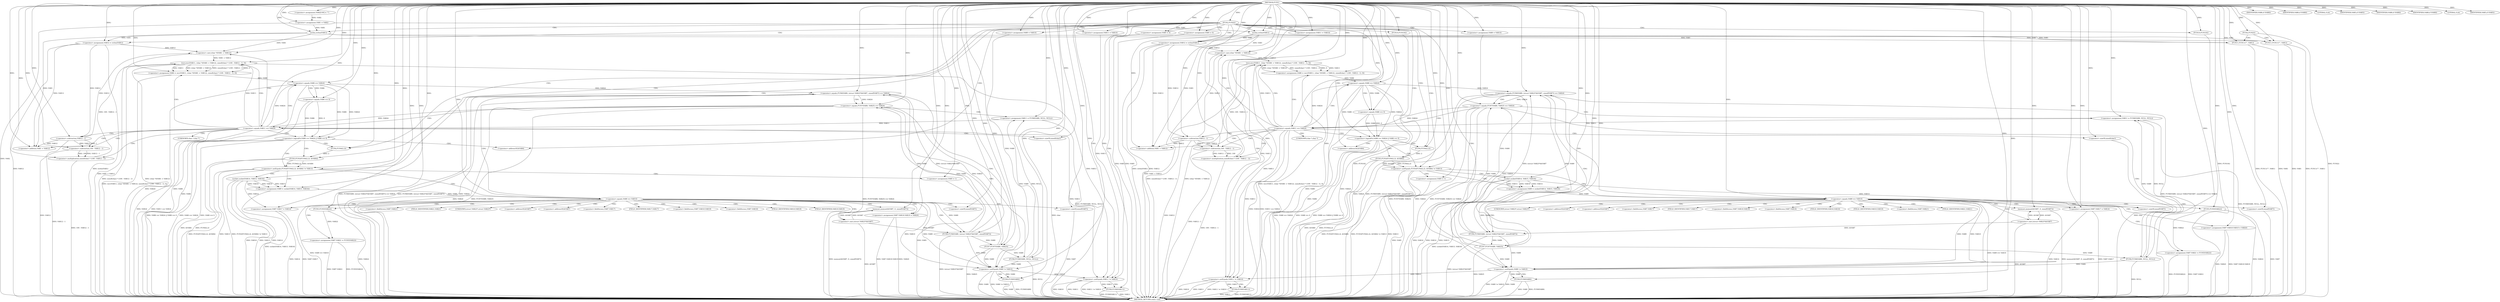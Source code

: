 digraph FUN1 {  
"1000100" [label = "(METHOD,FUN1)" ]
"1000446" [label = "(METHOD_RETURN,static void)" ]
"1000104" [label = "(<operator>.assignment,VAR2[100] = \"\")" ]
"1000107" [label = "(<operator>.assignment,VAR1 = VAR2)" ]
"1000111" [label = "(FUN2,FUN2())" ]
"1000116" [label = "(<operator>.assignment,VAR5 = 0)" ]
"1000123" [label = "(<operator>.assignment,VAR9 = VAR10)" ]
"1000127" [label = "(<operator>.assignment,VAR11 = VAR10)" ]
"1000131" [label = "(<operator>.assignment,VAR12 = strlen(VAR1))" ]
"1000133" [label = "(strlen,strlen(VAR1))" ]
"1000138" [label = "(<operator>.notEquals,FUN3(FUN4(2,2), &VAR4) != VAR13)" ]
"1000139" [label = "(FUN3,FUN3(FUN4(2,2), &VAR4))" ]
"1000140" [label = "(FUN4,FUN4(2,2))" ]
"1000148" [label = "(<operator>.assignment,VAR5 = 1)" ]
"1000151" [label = "(<operator>.assignment,VAR9 = socket(VAR14, VAR15, VAR16))" ]
"1000153" [label = "(socket,socket(VAR14, VAR15, VAR16))" ]
"1000158" [label = "(<operator>.equals,VAR9 == VAR10)" ]
"1000163" [label = "(memset,memset(&VAR7, 0, sizeof(VAR7)))" ]
"1000167" [label = "(<operator>.sizeOf,sizeof(VAR7))" ]
"1000169" [label = "(<operator>.assignment,VAR7.VAR17 = VAR14)" ]
"1000174" [label = "(<operator>.assignment,VAR7.VAR18.VAR19 = VAR20)" ]
"1000181" [label = "(<operator>.assignment,VAR7.VAR21 = FUN5(VAR22))" ]
"1000185" [label = "(FUN5,FUN5(VAR22))" ]
"1000188" [label = "(<operator>.equals,FUN6(VAR9, (struct VAR23*)&VAR7, sizeof(VAR7)) == VAR24)" ]
"1000189" [label = "(FUN6,FUN6(VAR9, (struct VAR23*)&VAR7, sizeof(VAR7)))" ]
"1000191" [label = "(<operator>.cast,(struct VAR23*)&VAR7)" ]
"1000195" [label = "(<operator>.sizeOf,sizeof(VAR7))" ]
"1000201" [label = "(<operator>.equals,FUN7(VAR9, VAR25) == VAR24)" ]
"1000202" [label = "(FUN7,FUN7(VAR9, VAR25))" ]
"1000208" [label = "(<operator>.assignment,VAR11 = FUN8(VAR9, NULL, NULL))" ]
"1000210" [label = "(FUN8,FUN8(VAR9, NULL, NULL))" ]
"1000215" [label = "(<operator>.equals,VAR11 == VAR24)" ]
"1000220" [label = "(<operator>.assignment,VAR6 = recv(VAR11, (char *)(VAR1 + VAR12), sizeof(char) * (100 - VAR12 - 1), 0))" ]
"1000222" [label = "(recv,recv(VAR11, (char *)(VAR1 + VAR12), sizeof(char) * (100 - VAR12 - 1), 0))" ]
"1000224" [label = "(<operator>.cast,(char *)(VAR1 + VAR12))" ]
"1000226" [label = "(<operator>.addition,VAR1 + VAR12)" ]
"1000229" [label = "(<operator>.multiplication,sizeof(char) * (100 - VAR12 - 1))" ]
"1000230" [label = "(<operator>.sizeOf,sizeof(char))" ]
"1000232" [label = "(<operator>.subtraction,100 - VAR12 - 1)" ]
"1000234" [label = "(<operator>.subtraction,VAR12 - 1)" ]
"1000239" [label = "(<operator>.logicalOr,VAR6 == VAR24 || VAR6 == 0)" ]
"1000240" [label = "(<operator>.equals,VAR6 == VAR24)" ]
"1000243" [label = "(<operator>.equals,VAR6 == 0)" ]
"1000249" [label = "(IDENTIFIER,VAR8,if (VAR8))" ]
"1000252" [label = "(IDENTIFIER,VAR8,if (VAR8))" ]
"1000254" [label = "(LITERAL,0,do)" ]
"1000256" [label = "(<operator>.notEquals,VAR9 != VAR10)" ]
"1000260" [label = "(FUN9,FUN9(VAR9))" ]
"1000263" [label = "(<operator>.notEquals,VAR11 != VAR10)" ]
"1000267" [label = "(FUN9,FUN9(VAR11))" ]
"1000270" [label = "(IDENTIFIER,VAR5,if (VAR5))" ]
"1000272" [label = "(FUN10,FUN10())" ]
"1000278" [label = "(<operator>.assignment,VAR5 = 0)" ]
"1000285" [label = "(<operator>.assignment,VAR9 = VAR10)" ]
"1000289" [label = "(<operator>.assignment,VAR11 = VAR10)" ]
"1000293" [label = "(<operator>.assignment,VAR12 = strlen(VAR1))" ]
"1000295" [label = "(strlen,strlen(VAR1))" ]
"1000300" [label = "(<operator>.notEquals,FUN3(FUN4(2,2), &VAR4) != VAR13)" ]
"1000301" [label = "(FUN3,FUN3(FUN4(2,2), &VAR4))" ]
"1000302" [label = "(FUN4,FUN4(2,2))" ]
"1000310" [label = "(<operator>.assignment,VAR5 = 1)" ]
"1000313" [label = "(<operator>.assignment,VAR9 = socket(VAR14, VAR15, VAR16))" ]
"1000315" [label = "(socket,socket(VAR14, VAR15, VAR16))" ]
"1000320" [label = "(<operator>.equals,VAR9 == VAR10)" ]
"1000325" [label = "(memset,memset(&VAR7, 0, sizeof(VAR7)))" ]
"1000329" [label = "(<operator>.sizeOf,sizeof(VAR7))" ]
"1000331" [label = "(<operator>.assignment,VAR7.VAR17 = VAR14)" ]
"1000336" [label = "(<operator>.assignment,VAR7.VAR18.VAR19 = VAR20)" ]
"1000343" [label = "(<operator>.assignment,VAR7.VAR21 = FUN5(VAR22))" ]
"1000347" [label = "(FUN5,FUN5(VAR22))" ]
"1000350" [label = "(<operator>.equals,FUN6(VAR9, (struct VAR23*)&VAR7, sizeof(VAR7)) == VAR24)" ]
"1000351" [label = "(FUN6,FUN6(VAR9, (struct VAR23*)&VAR7, sizeof(VAR7)))" ]
"1000353" [label = "(<operator>.cast,(struct VAR23*)&VAR7)" ]
"1000357" [label = "(<operator>.sizeOf,sizeof(VAR7))" ]
"1000363" [label = "(<operator>.equals,FUN7(VAR9, VAR25) == VAR24)" ]
"1000364" [label = "(FUN7,FUN7(VAR9, VAR25))" ]
"1000370" [label = "(<operator>.assignment,VAR11 = FUN8(VAR9, NULL, NULL))" ]
"1000372" [label = "(FUN8,FUN8(VAR9, NULL, NULL))" ]
"1000377" [label = "(<operator>.equals,VAR11 == VAR24)" ]
"1000382" [label = "(<operator>.assignment,VAR6 = recv(VAR11, (char *)(VAR1 + VAR12), sizeof(char) * (100 - VAR12 - 1), 0))" ]
"1000384" [label = "(recv,recv(VAR11, (char *)(VAR1 + VAR12), sizeof(char) * (100 - VAR12 - 1), 0))" ]
"1000386" [label = "(<operator>.cast,(char *)(VAR1 + VAR12))" ]
"1000388" [label = "(<operator>.addition,VAR1 + VAR12)" ]
"1000391" [label = "(<operator>.multiplication,sizeof(char) * (100 - VAR12 - 1))" ]
"1000392" [label = "(<operator>.sizeOf,sizeof(char))" ]
"1000394" [label = "(<operator>.subtraction,100 - VAR12 - 1)" ]
"1000396" [label = "(<operator>.subtraction,VAR12 - 1)" ]
"1000401" [label = "(<operator>.logicalOr,VAR6 == VAR24 || VAR6 == 0)" ]
"1000402" [label = "(<operator>.equals,VAR6 == VAR24)" ]
"1000405" [label = "(<operator>.equals,VAR6 == 0)" ]
"1000411" [label = "(IDENTIFIER,VAR8,if (VAR8))" ]
"1000414" [label = "(IDENTIFIER,VAR8,if (VAR8))" ]
"1000416" [label = "(LITERAL,0,do)" ]
"1000418" [label = "(<operator>.notEquals,VAR9 != VAR10)" ]
"1000422" [label = "(FUN9,FUN9(VAR9))" ]
"1000425" [label = "(<operator>.notEquals,VAR11 != VAR10)" ]
"1000429" [label = "(FUN9,FUN9(VAR11))" ]
"1000432" [label = "(IDENTIFIER,VAR5,if (VAR5))" ]
"1000434" [label = "(FUN10,FUN10())" ]
"1000436" [label = "(FUN2,FUN2())" ]
"1000438" [label = "(FUN11,FUN11(\"\", VAR1))" ]
"1000443" [label = "(FUN11,FUN11(\"\", VAR1))" ]
"1000143" [label = "(<operator>.addressOf,&VAR4)" ]
"1000164" [label = "(<operator>.addressOf,&VAR7)" ]
"1000170" [label = "(<operator>.fieldAccess,VAR7.VAR17)" ]
"1000172" [label = "(FIELD_IDENTIFIER,VAR17,VAR17)" ]
"1000175" [label = "(<operator>.fieldAccess,VAR7.VAR18.VAR19)" ]
"1000176" [label = "(<operator>.fieldAccess,VAR7.VAR18)" ]
"1000178" [label = "(FIELD_IDENTIFIER,VAR18,VAR18)" ]
"1000179" [label = "(FIELD_IDENTIFIER,VAR19,VAR19)" ]
"1000182" [label = "(<operator>.fieldAccess,VAR7.VAR21)" ]
"1000184" [label = "(FIELD_IDENTIFIER,VAR21,VAR21)" ]
"1000192" [label = "(UNKNOWN,struct VAR23*,struct VAR23*)" ]
"1000193" [label = "(<operator>.addressOf,&VAR7)" ]
"1000225" [label = "(UNKNOWN,char *,char *)" ]
"1000305" [label = "(<operator>.addressOf,&VAR4)" ]
"1000326" [label = "(<operator>.addressOf,&VAR7)" ]
"1000332" [label = "(<operator>.fieldAccess,VAR7.VAR17)" ]
"1000334" [label = "(FIELD_IDENTIFIER,VAR17,VAR17)" ]
"1000337" [label = "(<operator>.fieldAccess,VAR7.VAR18.VAR19)" ]
"1000338" [label = "(<operator>.fieldAccess,VAR7.VAR18)" ]
"1000340" [label = "(FIELD_IDENTIFIER,VAR18,VAR18)" ]
"1000341" [label = "(FIELD_IDENTIFIER,VAR19,VAR19)" ]
"1000344" [label = "(<operator>.fieldAccess,VAR7.VAR21)" ]
"1000346" [label = "(FIELD_IDENTIFIER,VAR21,VAR21)" ]
"1000354" [label = "(UNKNOWN,struct VAR23*,struct VAR23*)" ]
"1000355" [label = "(<operator>.addressOf,&VAR7)" ]
"1000387" [label = "(UNKNOWN,char *,char *)" ]
  "1000181" -> "1000446"  [ label = "DDG: VAR7.VAR21"] 
  "1000394" -> "1000446"  [ label = "DDG: VAR12 - 1"] 
  "1000188" -> "1000446"  [ label = "DDG: FUN6(VAR9, (struct VAR23*)&VAR7, sizeof(VAR7)) == VAR24"] 
  "1000116" -> "1000446"  [ label = "DDG: VAR5"] 
  "1000260" -> "1000446"  [ label = "DDG: FUN9(VAR9)"] 
  "1000185" -> "1000446"  [ label = "DDG: VAR22"] 
  "1000396" -> "1000446"  [ label = "DDG: VAR12"] 
  "1000391" -> "1000446"  [ label = "DDG: 100 - VAR12 - 1"] 
  "1000377" -> "1000446"  [ label = "DDG: VAR11 == VAR24"] 
  "1000343" -> "1000446"  [ label = "DDG: VAR7.VAR21"] 
  "1000372" -> "1000446"  [ label = "DDG: NULL"] 
  "1000201" -> "1000446"  [ label = "DDG: FUN7(VAR9, VAR25) == VAR24"] 
  "1000436" -> "1000446"  [ label = "DDG: FUN2()"] 
  "1000401" -> "1000446"  [ label = "DDG: VAR6 == 0"] 
  "1000313" -> "1000446"  [ label = "DDG: socket(VAR14, VAR15, VAR16)"] 
  "1000425" -> "1000446"  [ label = "DDG: VAR10"] 
  "1000350" -> "1000446"  [ label = "DDG: FUN6(VAR9, (struct VAR23*)&VAR7, sizeof(VAR7))"] 
  "1000181" -> "1000446"  [ label = "DDG: FUN5(VAR22)"] 
  "1000208" -> "1000446"  [ label = "DDG: FUN8(VAR9, NULL, NULL)"] 
  "1000443" -> "1000446"  [ label = "DDG: FUN11(\"\", VAR1)"] 
  "1000293" -> "1000446"  [ label = "DDG: VAR12"] 
  "1000239" -> "1000446"  [ label = "DDG: VAR6 == VAR24 || VAR6 == 0"] 
  "1000234" -> "1000446"  [ label = "DDG: VAR12"] 
  "1000382" -> "1000446"  [ label = "DDG: recv(VAR11, (char *)(VAR1 + VAR12), sizeof(char) * (100 - VAR12 - 1), 0)"] 
  "1000315" -> "1000446"  [ label = "DDG: VAR16"] 
  "1000363" -> "1000446"  [ label = "DDG: FUN7(VAR9, VAR25)"] 
  "1000438" -> "1000446"  [ label = "DDG: VAR1"] 
  "1000315" -> "1000446"  [ label = "DDG: VAR14"] 
  "1000224" -> "1000446"  [ label = "DDG: VAR1 + VAR12"] 
  "1000401" -> "1000446"  [ label = "DDG: VAR6 == VAR24 || VAR6 == 0"] 
  "1000402" -> "1000446"  [ label = "DDG: VAR24"] 
  "1000239" -> "1000446"  [ label = "DDG: VAR6 == VAR24"] 
  "1000215" -> "1000446"  [ label = "DDG: VAR24"] 
  "1000310" -> "1000446"  [ label = "DDG: VAR5"] 
  "1000188" -> "1000446"  [ label = "DDG: FUN6(VAR9, (struct VAR23*)&VAR7, sizeof(VAR7))"] 
  "1000401" -> "1000446"  [ label = "DDG: VAR6 == VAR24"] 
  "1000301" -> "1000446"  [ label = "DDG: &VAR4"] 
  "1000300" -> "1000446"  [ label = "DDG: VAR13"] 
  "1000131" -> "1000446"  [ label = "DDG: VAR12"] 
  "1000138" -> "1000446"  [ label = "DDG: FUN3(FUN4(2,2), &VAR4)"] 
  "1000139" -> "1000446"  [ label = "DDG: FUN4(2,2)"] 
  "1000351" -> "1000446"  [ label = "DDG: (struct VAR23*)&VAR7"] 
  "1000263" -> "1000446"  [ label = "DDG: VAR10"] 
  "1000438" -> "1000446"  [ label = "DDG: FUN11(\"\", VAR1)"] 
  "1000434" -> "1000446"  [ label = "DDG: FUN10()"] 
  "1000222" -> "1000446"  [ label = "DDG: sizeof(char) * (100 - VAR12 - 1)"] 
  "1000153" -> "1000446"  [ label = "DDG: VAR15"] 
  "1000158" -> "1000446"  [ label = "DDG: VAR9 == VAR10"] 
  "1000347" -> "1000446"  [ label = "DDG: VAR22"] 
  "1000392" -> "1000446"  [ label = "DDG: char"] 
  "1000267" -> "1000446"  [ label = "DDG: FUN9(VAR11)"] 
  "1000425" -> "1000446"  [ label = "DDG: VAR11"] 
  "1000331" -> "1000446"  [ label = "DDG: VAR7.VAR17"] 
  "1000267" -> "1000446"  [ label = "DDG: VAR11"] 
  "1000386" -> "1000446"  [ label = "DDG: VAR1 + VAR12"] 
  "1000300" -> "1000446"  [ label = "DDG: FUN3(FUN4(2,2), &VAR4)"] 
  "1000402" -> "1000446"  [ label = "DDG: VAR6"] 
  "1000422" -> "1000446"  [ label = "DDG: VAR9"] 
  "1000189" -> "1000446"  [ label = "DDG: (struct VAR23*)&VAR7"] 
  "1000263" -> "1000446"  [ label = "DDG: VAR11"] 
  "1000343" -> "1000446"  [ label = "DDG: FUN5(VAR22)"] 
  "1000263" -> "1000446"  [ label = "DDG: VAR11 != VAR10"] 
  "1000377" -> "1000446"  [ label = "DDG: VAR24"] 
  "1000422" -> "1000446"  [ label = "DDG: FUN9(VAR9)"] 
  "1000174" -> "1000446"  [ label = "DDG: VAR20"] 
  "1000220" -> "1000446"  [ label = "DDG: recv(VAR11, (char *)(VAR1 + VAR12), sizeof(char) * (100 - VAR12 - 1), 0)"] 
  "1000425" -> "1000446"  [ label = "DDG: VAR11 != VAR10"] 
  "1000148" -> "1000446"  [ label = "DDG: VAR5"] 
  "1000443" -> "1000446"  [ label = "DDG: VAR1"] 
  "1000357" -> "1000446"  [ label = "DDG: VAR7"] 
  "1000151" -> "1000446"  [ label = "DDG: socket(VAR14, VAR15, VAR16)"] 
  "1000363" -> "1000446"  [ label = "DDG: VAR24"] 
  "1000230" -> "1000446"  [ label = "DDG: char"] 
  "1000301" -> "1000446"  [ label = "DDG: FUN4(2,2)"] 
  "1000336" -> "1000446"  [ label = "DDG: VAR20"] 
  "1000364" -> "1000446"  [ label = "DDG: VAR25"] 
  "1000418" -> "1000446"  [ label = "DDG: VAR9 != VAR10"] 
  "1000300" -> "1000446"  [ label = "DDG: FUN3(FUN4(2,2), &VAR4) != VAR13"] 
  "1000131" -> "1000446"  [ label = "DDG: strlen(VAR1)"] 
  "1000350" -> "1000446"  [ label = "DDG: FUN6(VAR9, (struct VAR23*)&VAR7, sizeof(VAR7)) == VAR24"] 
  "1000210" -> "1000446"  [ label = "DDG: NULL"] 
  "1000153" -> "1000446"  [ label = "DDG: VAR14"] 
  "1000293" -> "1000446"  [ label = "DDG: strlen(VAR1)"] 
  "1000188" -> "1000446"  [ label = "DDG: VAR24"] 
  "1000229" -> "1000446"  [ label = "DDG: 100 - VAR12 - 1"] 
  "1000191" -> "1000446"  [ label = "DDG: &VAR7"] 
  "1000325" -> "1000446"  [ label = "DDG: memset(&VAR7, 0, sizeof(VAR7))"] 
  "1000169" -> "1000446"  [ label = "DDG: VAR14"] 
  "1000232" -> "1000446"  [ label = "DDG: VAR12 - 1"] 
  "1000240" -> "1000446"  [ label = "DDG: VAR24"] 
  "1000138" -> "1000446"  [ label = "DDG: VAR13"] 
  "1000405" -> "1000446"  [ label = "DDG: VAR6"] 
  "1000139" -> "1000446"  [ label = "DDG: &VAR4"] 
  "1000215" -> "1000446"  [ label = "DDG: VAR11 == VAR24"] 
  "1000243" -> "1000446"  [ label = "DDG: VAR6"] 
  "1000169" -> "1000446"  [ label = "DDG: VAR7.VAR17"] 
  "1000384" -> "1000446"  [ label = "DDG: sizeof(char) * (100 - VAR12 - 1)"] 
  "1000256" -> "1000446"  [ label = "DDG: VAR9"] 
  "1000260" -> "1000446"  [ label = "DDG: VAR9"] 
  "1000153" -> "1000446"  [ label = "DDG: VAR16"] 
  "1000384" -> "1000446"  [ label = "DDG: (char *)(VAR1 + VAR12)"] 
  "1000272" -> "1000446"  [ label = "DDG: FUN10()"] 
  "1000138" -> "1000446"  [ label = "DDG: FUN3(FUN4(2,2), &VAR4) != VAR13"] 
  "1000201" -> "1000446"  [ label = "DDG: VAR24"] 
  "1000320" -> "1000446"  [ label = "DDG: VAR9 == VAR10"] 
  "1000370" -> "1000446"  [ label = "DDG: FUN8(VAR9, NULL, NULL)"] 
  "1000418" -> "1000446"  [ label = "DDG: VAR9"] 
  "1000429" -> "1000446"  [ label = "DDG: VAR11"] 
  "1000256" -> "1000446"  [ label = "DDG: VAR9 != VAR10"] 
  "1000163" -> "1000446"  [ label = "DDG: memset(&VAR7, 0, sizeof(VAR7))"] 
  "1000195" -> "1000446"  [ label = "DDG: VAR7"] 
  "1000240" -> "1000446"  [ label = "DDG: VAR6"] 
  "1000336" -> "1000446"  [ label = "DDG: VAR7.VAR18.VAR19"] 
  "1000353" -> "1000446"  [ label = "DDG: &VAR7"] 
  "1000429" -> "1000446"  [ label = "DDG: FUN9(VAR11)"] 
  "1000331" -> "1000446"  [ label = "DDG: VAR14"] 
  "1000278" -> "1000446"  [ label = "DDG: VAR5"] 
  "1000239" -> "1000446"  [ label = "DDG: VAR6 == 0"] 
  "1000174" -> "1000446"  [ label = "DDG: VAR7.VAR18.VAR19"] 
  "1000107" -> "1000446"  [ label = "DDG: VAR2"] 
  "1000363" -> "1000446"  [ label = "DDG: FUN7(VAR9, VAR25) == VAR24"] 
  "1000222" -> "1000446"  [ label = "DDG: (char *)(VAR1 + VAR12)"] 
  "1000350" -> "1000446"  [ label = "DDG: VAR24"] 
  "1000202" -> "1000446"  [ label = "DDG: VAR25"] 
  "1000315" -> "1000446"  [ label = "DDG: VAR15"] 
  "1000201" -> "1000446"  [ label = "DDG: FUN7(VAR9, VAR25)"] 
  "1000100" -> "1000104"  [ label = "DDG: "] 
  "1000104" -> "1000107"  [ label = "DDG: VAR2"] 
  "1000100" -> "1000107"  [ label = "DDG: "] 
  "1000100" -> "1000111"  [ label = "DDG: "] 
  "1000100" -> "1000116"  [ label = "DDG: "] 
  "1000100" -> "1000123"  [ label = "DDG: "] 
  "1000100" -> "1000127"  [ label = "DDG: "] 
  "1000133" -> "1000131"  [ label = "DDG: VAR1"] 
  "1000100" -> "1000131"  [ label = "DDG: "] 
  "1000107" -> "1000133"  [ label = "DDG: VAR1"] 
  "1000100" -> "1000133"  [ label = "DDG: "] 
  "1000139" -> "1000138"  [ label = "DDG: FUN4(2,2)"] 
  "1000139" -> "1000138"  [ label = "DDG: &VAR4"] 
  "1000140" -> "1000139"  [ label = "DDG: 2"] 
  "1000100" -> "1000140"  [ label = "DDG: "] 
  "1000100" -> "1000138"  [ label = "DDG: "] 
  "1000100" -> "1000148"  [ label = "DDG: "] 
  "1000153" -> "1000151"  [ label = "DDG: VAR14"] 
  "1000153" -> "1000151"  [ label = "DDG: VAR15"] 
  "1000153" -> "1000151"  [ label = "DDG: VAR16"] 
  "1000100" -> "1000151"  [ label = "DDG: "] 
  "1000100" -> "1000153"  [ label = "DDG: "] 
  "1000151" -> "1000158"  [ label = "DDG: VAR9"] 
  "1000100" -> "1000158"  [ label = "DDG: "] 
  "1000191" -> "1000163"  [ label = "DDG: &VAR7"] 
  "1000100" -> "1000163"  [ label = "DDG: "] 
  "1000100" -> "1000167"  [ label = "DDG: "] 
  "1000153" -> "1000169"  [ label = "DDG: VAR14"] 
  "1000100" -> "1000169"  [ label = "DDG: "] 
  "1000100" -> "1000174"  [ label = "DDG: "] 
  "1000185" -> "1000181"  [ label = "DDG: VAR22"] 
  "1000100" -> "1000185"  [ label = "DDG: "] 
  "1000189" -> "1000188"  [ label = "DDG: VAR9"] 
  "1000189" -> "1000188"  [ label = "DDG: (struct VAR23*)&VAR7"] 
  "1000158" -> "1000189"  [ label = "DDG: VAR9"] 
  "1000100" -> "1000189"  [ label = "DDG: "] 
  "1000191" -> "1000189"  [ label = "DDG: &VAR7"] 
  "1000163" -> "1000191"  [ label = "DDG: &VAR7"] 
  "1000100" -> "1000195"  [ label = "DDG: "] 
  "1000240" -> "1000188"  [ label = "DDG: VAR24"] 
  "1000100" -> "1000188"  [ label = "DDG: "] 
  "1000202" -> "1000201"  [ label = "DDG: VAR9"] 
  "1000202" -> "1000201"  [ label = "DDG: VAR25"] 
  "1000189" -> "1000202"  [ label = "DDG: VAR9"] 
  "1000100" -> "1000202"  [ label = "DDG: "] 
  "1000188" -> "1000201"  [ label = "DDG: VAR24"] 
  "1000100" -> "1000201"  [ label = "DDG: "] 
  "1000210" -> "1000208"  [ label = "DDG: VAR9"] 
  "1000210" -> "1000208"  [ label = "DDG: NULL"] 
  "1000100" -> "1000208"  [ label = "DDG: "] 
  "1000202" -> "1000210"  [ label = "DDG: VAR9"] 
  "1000100" -> "1000210"  [ label = "DDG: "] 
  "1000208" -> "1000215"  [ label = "DDG: VAR11"] 
  "1000100" -> "1000215"  [ label = "DDG: "] 
  "1000201" -> "1000215"  [ label = "DDG: VAR24"] 
  "1000222" -> "1000220"  [ label = "DDG: VAR11"] 
  "1000222" -> "1000220"  [ label = "DDG: (char *)(VAR1 + VAR12)"] 
  "1000222" -> "1000220"  [ label = "DDG: sizeof(char) * (100 - VAR12 - 1)"] 
  "1000222" -> "1000220"  [ label = "DDG: 0"] 
  "1000100" -> "1000220"  [ label = "DDG: "] 
  "1000215" -> "1000222"  [ label = "DDG: VAR11"] 
  "1000100" -> "1000222"  [ label = "DDG: "] 
  "1000224" -> "1000222"  [ label = "DDG: VAR1 + VAR12"] 
  "1000133" -> "1000224"  [ label = "DDG: VAR1"] 
  "1000100" -> "1000224"  [ label = "DDG: "] 
  "1000234" -> "1000224"  [ label = "DDG: VAR12"] 
  "1000131" -> "1000224"  [ label = "DDG: VAR12"] 
  "1000133" -> "1000226"  [ label = "DDG: VAR1"] 
  "1000100" -> "1000226"  [ label = "DDG: "] 
  "1000234" -> "1000226"  [ label = "DDG: VAR12"] 
  "1000131" -> "1000226"  [ label = "DDG: VAR12"] 
  "1000229" -> "1000222"  [ label = "DDG: 100 - VAR12 - 1"] 
  "1000100" -> "1000229"  [ label = "DDG: "] 
  "1000100" -> "1000230"  [ label = "DDG: "] 
  "1000232" -> "1000229"  [ label = "DDG: 100"] 
  "1000232" -> "1000229"  [ label = "DDG: VAR12 - 1"] 
  "1000100" -> "1000232"  [ label = "DDG: "] 
  "1000234" -> "1000232"  [ label = "DDG: VAR12"] 
  "1000234" -> "1000232"  [ label = "DDG: 1"] 
  "1000100" -> "1000234"  [ label = "DDG: "] 
  "1000131" -> "1000234"  [ label = "DDG: VAR12"] 
  "1000240" -> "1000239"  [ label = "DDG: VAR6"] 
  "1000240" -> "1000239"  [ label = "DDG: VAR24"] 
  "1000220" -> "1000240"  [ label = "DDG: VAR6"] 
  "1000100" -> "1000240"  [ label = "DDG: "] 
  "1000215" -> "1000240"  [ label = "DDG: VAR24"] 
  "1000243" -> "1000239"  [ label = "DDG: VAR6"] 
  "1000243" -> "1000239"  [ label = "DDG: 0"] 
  "1000240" -> "1000243"  [ label = "DDG: VAR6"] 
  "1000100" -> "1000243"  [ label = "DDG: "] 
  "1000100" -> "1000249"  [ label = "DDG: "] 
  "1000100" -> "1000252"  [ label = "DDG: "] 
  "1000100" -> "1000254"  [ label = "DDG: "] 
  "1000158" -> "1000256"  [ label = "DDG: VAR9"] 
  "1000189" -> "1000256"  [ label = "DDG: VAR9"] 
  "1000202" -> "1000256"  [ label = "DDG: VAR9"] 
  "1000210" -> "1000256"  [ label = "DDG: VAR9"] 
  "1000123" -> "1000256"  [ label = "DDG: VAR9"] 
  "1000100" -> "1000256"  [ label = "DDG: "] 
  "1000158" -> "1000256"  [ label = "DDG: VAR10"] 
  "1000256" -> "1000260"  [ label = "DDG: VAR9"] 
  "1000100" -> "1000260"  [ label = "DDG: "] 
  "1000222" -> "1000263"  [ label = "DDG: VAR11"] 
  "1000215" -> "1000263"  [ label = "DDG: VAR11"] 
  "1000127" -> "1000263"  [ label = "DDG: VAR11"] 
  "1000100" -> "1000263"  [ label = "DDG: "] 
  "1000256" -> "1000263"  [ label = "DDG: VAR10"] 
  "1000263" -> "1000267"  [ label = "DDG: VAR11"] 
  "1000100" -> "1000267"  [ label = "DDG: "] 
  "1000100" -> "1000270"  [ label = "DDG: "] 
  "1000100" -> "1000272"  [ label = "DDG: "] 
  "1000100" -> "1000278"  [ label = "DDG: "] 
  "1000100" -> "1000285"  [ label = "DDG: "] 
  "1000100" -> "1000289"  [ label = "DDG: "] 
  "1000295" -> "1000293"  [ label = "DDG: VAR1"] 
  "1000100" -> "1000293"  [ label = "DDG: "] 
  "1000107" -> "1000295"  [ label = "DDG: VAR1"] 
  "1000100" -> "1000295"  [ label = "DDG: "] 
  "1000301" -> "1000300"  [ label = "DDG: FUN4(2,2)"] 
  "1000301" -> "1000300"  [ label = "DDG: &VAR4"] 
  "1000302" -> "1000301"  [ label = "DDG: 2"] 
  "1000100" -> "1000302"  [ label = "DDG: "] 
  "1000100" -> "1000300"  [ label = "DDG: "] 
  "1000100" -> "1000310"  [ label = "DDG: "] 
  "1000315" -> "1000313"  [ label = "DDG: VAR14"] 
  "1000315" -> "1000313"  [ label = "DDG: VAR15"] 
  "1000315" -> "1000313"  [ label = "DDG: VAR16"] 
  "1000100" -> "1000313"  [ label = "DDG: "] 
  "1000100" -> "1000315"  [ label = "DDG: "] 
  "1000313" -> "1000320"  [ label = "DDG: VAR9"] 
  "1000100" -> "1000320"  [ label = "DDG: "] 
  "1000353" -> "1000325"  [ label = "DDG: &VAR7"] 
  "1000100" -> "1000325"  [ label = "DDG: "] 
  "1000100" -> "1000329"  [ label = "DDG: "] 
  "1000315" -> "1000331"  [ label = "DDG: VAR14"] 
  "1000100" -> "1000331"  [ label = "DDG: "] 
  "1000100" -> "1000336"  [ label = "DDG: "] 
  "1000347" -> "1000343"  [ label = "DDG: VAR22"] 
  "1000100" -> "1000347"  [ label = "DDG: "] 
  "1000351" -> "1000350"  [ label = "DDG: VAR9"] 
  "1000351" -> "1000350"  [ label = "DDG: (struct VAR23*)&VAR7"] 
  "1000320" -> "1000351"  [ label = "DDG: VAR9"] 
  "1000100" -> "1000351"  [ label = "DDG: "] 
  "1000353" -> "1000351"  [ label = "DDG: &VAR7"] 
  "1000325" -> "1000353"  [ label = "DDG: &VAR7"] 
  "1000100" -> "1000357"  [ label = "DDG: "] 
  "1000402" -> "1000350"  [ label = "DDG: VAR24"] 
  "1000100" -> "1000350"  [ label = "DDG: "] 
  "1000364" -> "1000363"  [ label = "DDG: VAR9"] 
  "1000364" -> "1000363"  [ label = "DDG: VAR25"] 
  "1000351" -> "1000364"  [ label = "DDG: VAR9"] 
  "1000100" -> "1000364"  [ label = "DDG: "] 
  "1000350" -> "1000363"  [ label = "DDG: VAR24"] 
  "1000100" -> "1000363"  [ label = "DDG: "] 
  "1000372" -> "1000370"  [ label = "DDG: VAR9"] 
  "1000372" -> "1000370"  [ label = "DDG: NULL"] 
  "1000100" -> "1000370"  [ label = "DDG: "] 
  "1000364" -> "1000372"  [ label = "DDG: VAR9"] 
  "1000100" -> "1000372"  [ label = "DDG: "] 
  "1000370" -> "1000377"  [ label = "DDG: VAR11"] 
  "1000100" -> "1000377"  [ label = "DDG: "] 
  "1000363" -> "1000377"  [ label = "DDG: VAR24"] 
  "1000384" -> "1000382"  [ label = "DDG: VAR11"] 
  "1000384" -> "1000382"  [ label = "DDG: (char *)(VAR1 + VAR12)"] 
  "1000384" -> "1000382"  [ label = "DDG: sizeof(char) * (100 - VAR12 - 1)"] 
  "1000384" -> "1000382"  [ label = "DDG: 0"] 
  "1000100" -> "1000382"  [ label = "DDG: "] 
  "1000377" -> "1000384"  [ label = "DDG: VAR11"] 
  "1000100" -> "1000384"  [ label = "DDG: "] 
  "1000386" -> "1000384"  [ label = "DDG: VAR1 + VAR12"] 
  "1000295" -> "1000386"  [ label = "DDG: VAR1"] 
  "1000100" -> "1000386"  [ label = "DDG: "] 
  "1000396" -> "1000386"  [ label = "DDG: VAR12"] 
  "1000293" -> "1000386"  [ label = "DDG: VAR12"] 
  "1000295" -> "1000388"  [ label = "DDG: VAR1"] 
  "1000100" -> "1000388"  [ label = "DDG: "] 
  "1000396" -> "1000388"  [ label = "DDG: VAR12"] 
  "1000293" -> "1000388"  [ label = "DDG: VAR12"] 
  "1000391" -> "1000384"  [ label = "DDG: 100 - VAR12 - 1"] 
  "1000100" -> "1000391"  [ label = "DDG: "] 
  "1000100" -> "1000392"  [ label = "DDG: "] 
  "1000394" -> "1000391"  [ label = "DDG: 100"] 
  "1000394" -> "1000391"  [ label = "DDG: VAR12 - 1"] 
  "1000100" -> "1000394"  [ label = "DDG: "] 
  "1000396" -> "1000394"  [ label = "DDG: VAR12"] 
  "1000396" -> "1000394"  [ label = "DDG: 1"] 
  "1000100" -> "1000396"  [ label = "DDG: "] 
  "1000293" -> "1000396"  [ label = "DDG: VAR12"] 
  "1000402" -> "1000401"  [ label = "DDG: VAR6"] 
  "1000402" -> "1000401"  [ label = "DDG: VAR24"] 
  "1000382" -> "1000402"  [ label = "DDG: VAR6"] 
  "1000100" -> "1000402"  [ label = "DDG: "] 
  "1000377" -> "1000402"  [ label = "DDG: VAR24"] 
  "1000405" -> "1000401"  [ label = "DDG: VAR6"] 
  "1000405" -> "1000401"  [ label = "DDG: 0"] 
  "1000402" -> "1000405"  [ label = "DDG: VAR6"] 
  "1000100" -> "1000405"  [ label = "DDG: "] 
  "1000100" -> "1000411"  [ label = "DDG: "] 
  "1000100" -> "1000414"  [ label = "DDG: "] 
  "1000100" -> "1000416"  [ label = "DDG: "] 
  "1000364" -> "1000418"  [ label = "DDG: VAR9"] 
  "1000285" -> "1000418"  [ label = "DDG: VAR9"] 
  "1000372" -> "1000418"  [ label = "DDG: VAR9"] 
  "1000351" -> "1000418"  [ label = "DDG: VAR9"] 
  "1000320" -> "1000418"  [ label = "DDG: VAR9"] 
  "1000100" -> "1000418"  [ label = "DDG: "] 
  "1000320" -> "1000418"  [ label = "DDG: VAR10"] 
  "1000418" -> "1000422"  [ label = "DDG: VAR9"] 
  "1000100" -> "1000422"  [ label = "DDG: "] 
  "1000289" -> "1000425"  [ label = "DDG: VAR11"] 
  "1000377" -> "1000425"  [ label = "DDG: VAR11"] 
  "1000384" -> "1000425"  [ label = "DDG: VAR11"] 
  "1000100" -> "1000425"  [ label = "DDG: "] 
  "1000418" -> "1000425"  [ label = "DDG: VAR10"] 
  "1000425" -> "1000429"  [ label = "DDG: VAR11"] 
  "1000100" -> "1000429"  [ label = "DDG: "] 
  "1000100" -> "1000432"  [ label = "DDG: "] 
  "1000100" -> "1000434"  [ label = "DDG: "] 
  "1000100" -> "1000436"  [ label = "DDG: "] 
  "1000100" -> "1000438"  [ label = "DDG: "] 
  "1000295" -> "1000438"  [ label = "DDG: VAR1"] 
  "1000133" -> "1000438"  [ label = "DDG: VAR1"] 
  "1000100" -> "1000443"  [ label = "DDG: "] 
  "1000295" -> "1000443"  [ label = "DDG: VAR1"] 
  "1000133" -> "1000443"  [ label = "DDG: VAR1"] 
  "1000111" -> "1000127"  [ label = "CDG: "] 
  "1000111" -> "1000302"  [ label = "CDG: "] 
  "1000111" -> "1000133"  [ label = "CDG: "] 
  "1000111" -> "1000300"  [ label = "CDG: "] 
  "1000111" -> "1000138"  [ label = "CDG: "] 
  "1000111" -> "1000263"  [ label = "CDG: "] 
  "1000111" -> "1000418"  [ label = "CDG: "] 
  "1000111" -> "1000131"  [ label = "CDG: "] 
  "1000111" -> "1000143"  [ label = "CDG: "] 
  "1000111" -> "1000256"  [ label = "CDG: "] 
  "1000111" -> "1000305"  [ label = "CDG: "] 
  "1000111" -> "1000285"  [ label = "CDG: "] 
  "1000111" -> "1000293"  [ label = "CDG: "] 
  "1000111" -> "1000139"  [ label = "CDG: "] 
  "1000111" -> "1000116"  [ label = "CDG: "] 
  "1000111" -> "1000289"  [ label = "CDG: "] 
  "1000111" -> "1000123"  [ label = "CDG: "] 
  "1000111" -> "1000295"  [ label = "CDG: "] 
  "1000111" -> "1000425"  [ label = "CDG: "] 
  "1000111" -> "1000278"  [ label = "CDG: "] 
  "1000111" -> "1000301"  [ label = "CDG: "] 
  "1000111" -> "1000140"  [ label = "CDG: "] 
  "1000111" -> "1000434"  [ label = "CDG: "] 
  "1000111" -> "1000272"  [ label = "CDG: "] 
  "1000138" -> "1000148"  [ label = "CDG: "] 
  "1000138" -> "1000158"  [ label = "CDG: "] 
  "1000138" -> "1000151"  [ label = "CDG: "] 
  "1000138" -> "1000153"  [ label = "CDG: "] 
  "1000158" -> "1000174"  [ label = "CDG: "] 
  "1000158" -> "1000182"  [ label = "CDG: "] 
  "1000158" -> "1000188"  [ label = "CDG: "] 
  "1000158" -> "1000167"  [ label = "CDG: "] 
  "1000158" -> "1000192"  [ label = "CDG: "] 
  "1000158" -> "1000176"  [ label = "CDG: "] 
  "1000158" -> "1000195"  [ label = "CDG: "] 
  "1000158" -> "1000189"  [ label = "CDG: "] 
  "1000158" -> "1000169"  [ label = "CDG: "] 
  "1000158" -> "1000193"  [ label = "CDG: "] 
  "1000158" -> "1000184"  [ label = "CDG: "] 
  "1000158" -> "1000181"  [ label = "CDG: "] 
  "1000158" -> "1000164"  [ label = "CDG: "] 
  "1000158" -> "1000191"  [ label = "CDG: "] 
  "1000158" -> "1000175"  [ label = "CDG: "] 
  "1000158" -> "1000179"  [ label = "CDG: "] 
  "1000158" -> "1000185"  [ label = "CDG: "] 
  "1000158" -> "1000172"  [ label = "CDG: "] 
  "1000158" -> "1000163"  [ label = "CDG: "] 
  "1000158" -> "1000178"  [ label = "CDG: "] 
  "1000158" -> "1000170"  [ label = "CDG: "] 
  "1000188" -> "1000201"  [ label = "CDG: "] 
  "1000188" -> "1000202"  [ label = "CDG: "] 
  "1000201" -> "1000208"  [ label = "CDG: "] 
  "1000201" -> "1000210"  [ label = "CDG: "] 
  "1000201" -> "1000215"  [ label = "CDG: "] 
  "1000215" -> "1000222"  [ label = "CDG: "] 
  "1000215" -> "1000220"  [ label = "CDG: "] 
  "1000215" -> "1000224"  [ label = "CDG: "] 
  "1000215" -> "1000240"  [ label = "CDG: "] 
  "1000215" -> "1000226"  [ label = "CDG: "] 
  "1000215" -> "1000230"  [ label = "CDG: "] 
  "1000215" -> "1000234"  [ label = "CDG: "] 
  "1000215" -> "1000225"  [ label = "CDG: "] 
  "1000215" -> "1000232"  [ label = "CDG: "] 
  "1000215" -> "1000239"  [ label = "CDG: "] 
  "1000215" -> "1000229"  [ label = "CDG: "] 
  "1000239" -> "1000138"  [ label = "CDG: "] 
  "1000239" -> "1000143"  [ label = "CDG: "] 
  "1000239" -> "1000139"  [ label = "CDG: "] 
  "1000239" -> "1000140"  [ label = "CDG: "] 
  "1000240" -> "1000243"  [ label = "CDG: "] 
  "1000256" -> "1000260"  [ label = "CDG: "] 
  "1000263" -> "1000267"  [ label = "CDG: "] 
  "1000300" -> "1000315"  [ label = "CDG: "] 
  "1000300" -> "1000310"  [ label = "CDG: "] 
  "1000300" -> "1000313"  [ label = "CDG: "] 
  "1000300" -> "1000320"  [ label = "CDG: "] 
  "1000320" -> "1000332"  [ label = "CDG: "] 
  "1000320" -> "1000353"  [ label = "CDG: "] 
  "1000320" -> "1000326"  [ label = "CDG: "] 
  "1000320" -> "1000357"  [ label = "CDG: "] 
  "1000320" -> "1000336"  [ label = "CDG: "] 
  "1000320" -> "1000355"  [ label = "CDG: "] 
  "1000320" -> "1000334"  [ label = "CDG: "] 
  "1000320" -> "1000350"  [ label = "CDG: "] 
  "1000320" -> "1000340"  [ label = "CDG: "] 
  "1000320" -> "1000344"  [ label = "CDG: "] 
  "1000320" -> "1000346"  [ label = "CDG: "] 
  "1000320" -> "1000331"  [ label = "CDG: "] 
  "1000320" -> "1000325"  [ label = "CDG: "] 
  "1000320" -> "1000337"  [ label = "CDG: "] 
  "1000320" -> "1000354"  [ label = "CDG: "] 
  "1000320" -> "1000338"  [ label = "CDG: "] 
  "1000320" -> "1000329"  [ label = "CDG: "] 
  "1000320" -> "1000341"  [ label = "CDG: "] 
  "1000320" -> "1000351"  [ label = "CDG: "] 
  "1000320" -> "1000347"  [ label = "CDG: "] 
  "1000320" -> "1000343"  [ label = "CDG: "] 
  "1000350" -> "1000364"  [ label = "CDG: "] 
  "1000350" -> "1000363"  [ label = "CDG: "] 
  "1000363" -> "1000370"  [ label = "CDG: "] 
  "1000363" -> "1000377"  [ label = "CDG: "] 
  "1000363" -> "1000372"  [ label = "CDG: "] 
  "1000377" -> "1000387"  [ label = "CDG: "] 
  "1000377" -> "1000396"  [ label = "CDG: "] 
  "1000377" -> "1000382"  [ label = "CDG: "] 
  "1000377" -> "1000394"  [ label = "CDG: "] 
  "1000377" -> "1000402"  [ label = "CDG: "] 
  "1000377" -> "1000391"  [ label = "CDG: "] 
  "1000377" -> "1000392"  [ label = "CDG: "] 
  "1000377" -> "1000388"  [ label = "CDG: "] 
  "1000377" -> "1000386"  [ label = "CDG: "] 
  "1000377" -> "1000401"  [ label = "CDG: "] 
  "1000377" -> "1000384"  [ label = "CDG: "] 
  "1000401" -> "1000302"  [ label = "CDG: "] 
  "1000401" -> "1000300"  [ label = "CDG: "] 
  "1000401" -> "1000305"  [ label = "CDG: "] 
  "1000401" -> "1000301"  [ label = "CDG: "] 
  "1000402" -> "1000405"  [ label = "CDG: "] 
  "1000418" -> "1000422"  [ label = "CDG: "] 
  "1000425" -> "1000429"  [ label = "CDG: "] 
  "1000436" -> "1000438"  [ label = "CDG: "] 
  "1000436" -> "1000443"  [ label = "CDG: "] 
}
